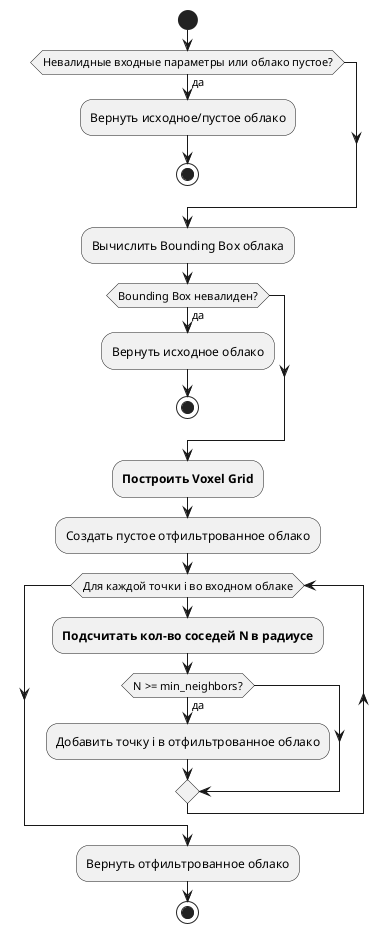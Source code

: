 @startuml 
start
if (Невалидные входные параметры или облако пустое?) then (да)
  :Вернуть исходное/пустое облако;
  stop
endif
:Вычислить Bounding Box облака;
if (Bounding Box невалиден?) then (да)
  :Вернуть исходное облако;
  stop
endif
:**Построить Voxel Grid**;
:Создать пустое отфильтрованное облако;
while (Для каждой точки i во входном облаке)
  :**Подсчитать кол-во соседей N в радиусе**;
  if (N >= min_neighbors?) then (да)
    :Добавить точку i в отфильтрованное облако;
  endif
endwhile
:Вернуть отфильтрованное облако;
stop

@enduml